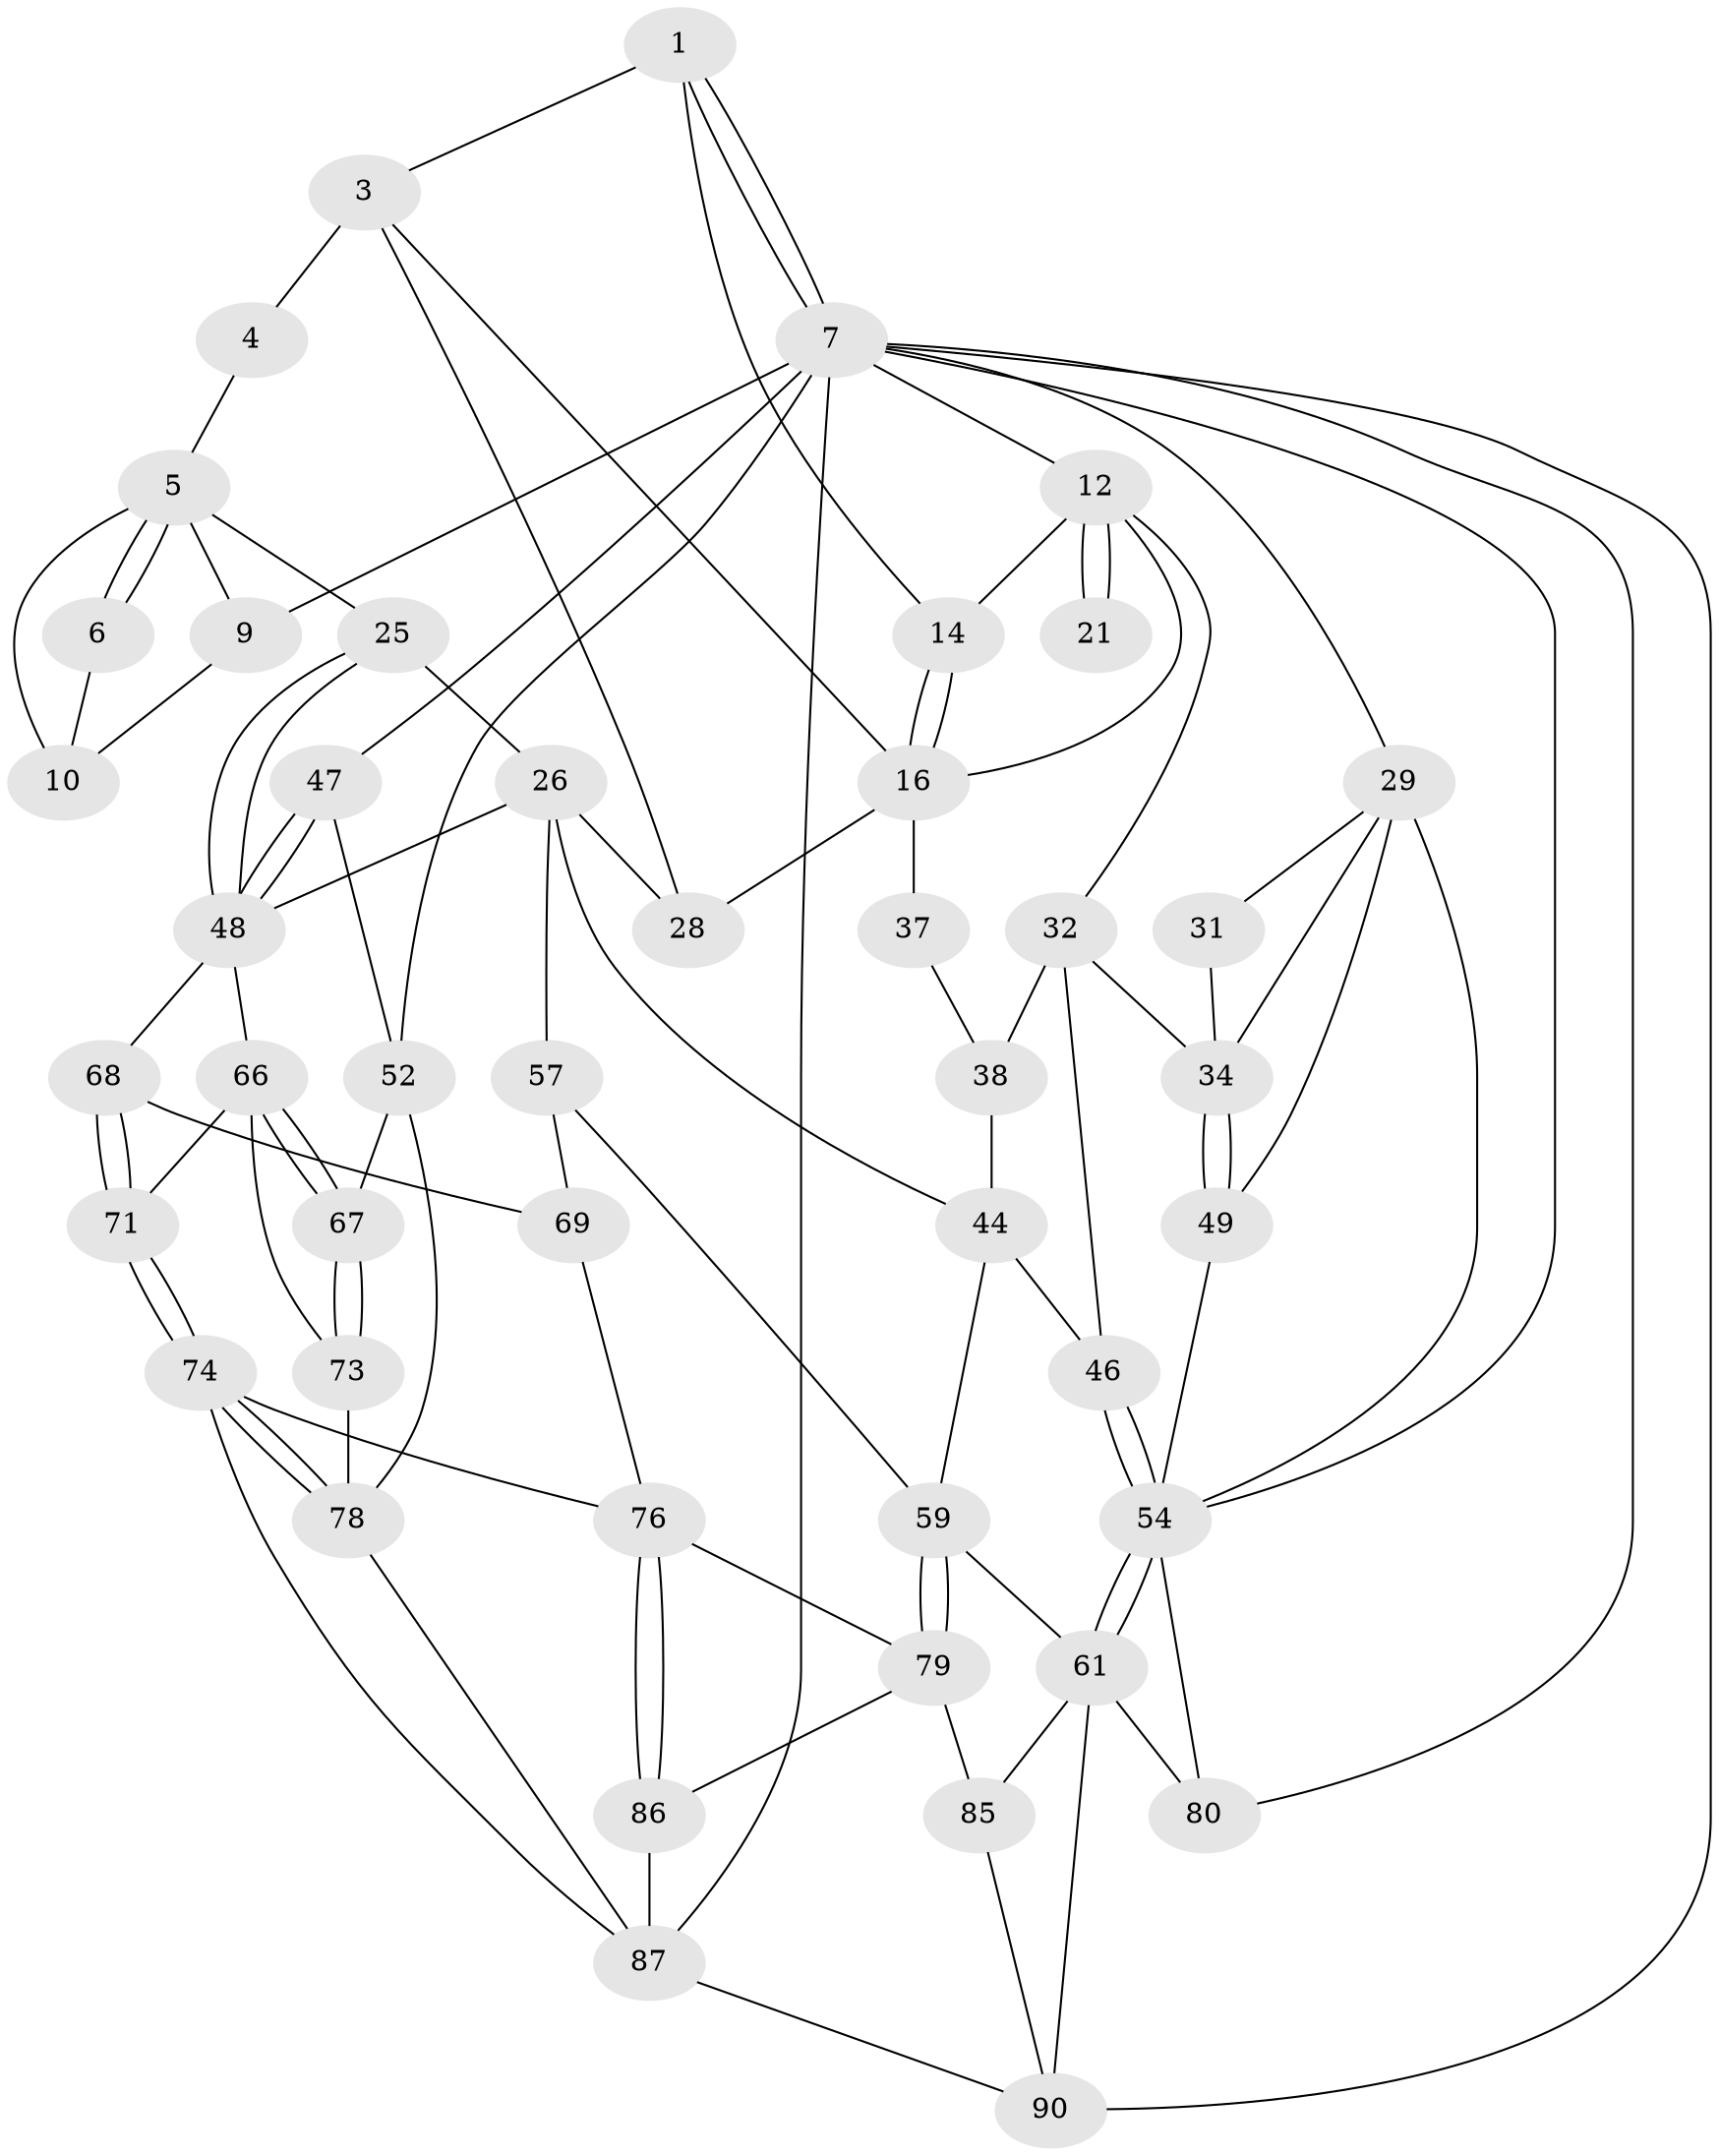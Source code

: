 // original degree distribution, {3: 0.03260869565217391, 4: 0.2391304347826087, 5: 0.4891304347826087, 6: 0.2391304347826087}
// Generated by graph-tools (version 1.1) at 2025/21/03/04/25 18:21:06]
// undirected, 46 vertices, 101 edges
graph export_dot {
graph [start="1"]
  node [color=gray90,style=filled];
  1 [pos="+0.9344042498944355+0",super="+2"];
  3 [pos="+0.6258529486378611+0",super="+15"];
  4 [pos="+0.7032318799445919+0.06773205107912798"];
  5 [pos="+0.7607071428658269+0.06032158298349574",super="+22"];
  6 [pos="+0.8913708066571043+0"];
  7 [pos="+1+0",super="+51+11+8"];
  9 [pos="+0.9127492972579089+0.11548087429416098"];
  10 [pos="+0.8541598641614643+0.08770284339127099"];
  12 [pos="+0.2968496009443504+0",super="+13"];
  14 [pos="+0.47490567869704425+0"];
  16 [pos="+0.5015292305317925+0",super="+17"];
  21 [pos="+0.26255816374787855+0"];
  25 [pos="+0.7881596313516519+0.3651751217490788"];
  26 [pos="+0.7806467546315708+0.36479744538147596",super="+62+27"];
  28 [pos="+0.6362132395389285+0.2438091719243971"];
  29 [pos="+0+0.1699918555500934",super="+30+50"];
  31 [pos="+0.09876873325898321+0.04082132277219685"];
  32 [pos="+0.2569727708844076+0.06232649102402537",super="+33"];
  34 [pos="+0.1755265803428409+0.2944311986331989",super="+35"];
  37 [pos="+0.41547307208541456+0.18525195342774337",super="+39"];
  38 [pos="+0.38791531971071797+0.1987511852634325",super="+40"];
  44 [pos="+0.5109310183683586+0.38580471422879276",super="+45"];
  46 [pos="+0.26800088084618257+0.41273960374395297"];
  47 [pos="+1+0.3941914596696454"];
  48 [pos="+0.8085687524810897+0.37625487004858316",super="+63"];
  49 [pos="+0.027908134092696227+0.4766945799754393"];
  52 [pos="+1+0.7602171434600096",super="+53"];
  54 [pos="+0.24688339275581037+0.623742340220737",super="+55"];
  57 [pos="+0.510623809454866+0.6534252834873145",super="+58"];
  59 [pos="+0.4988580908606359+0.6617054246104876",super="+60"];
  61 [pos="+0.45081797955346103+0.6762713033968488",super="+81"];
  66 [pos="+0.8452225966737241+0.6613897292110605",super="+70"];
  67 [pos="+1+0.6589242013607145"];
  68 [pos="+0.705554082951323+0.7091976542312538"];
  69 [pos="+0.6926110116489558+0.7151335895992913"];
  71 [pos="+0.7992166803247239+0.7217525495658391"];
  73 [pos="+0.9248426408229604+0.768969845832678"];
  74 [pos="+0.8121487785087276+0.8359319905277729",super="+75"];
  76 [pos="+0.7217558947997166+0.8475077730452715",super="+77"];
  78 [pos="+0.9219913169169883+0.7805138657313335",super="+83"];
  79 [pos="+0.6174847475744215+0.8181519186589635",super="+84"];
  80 [pos="+0+1"];
  85 [pos="+0.5750815690006386+0.8974044016711629"];
  86 [pos="+0.6854895038759272+0.9100253595748128"];
  87 [pos="+0.89425499012359+0.9230916024063602",super="+88"];
  90 [pos="+0.7027577486735382+1",super="+91"];
  1 -- 7;
  1 -- 7;
  1 -- 3;
  1 -- 14;
  3 -- 4 [weight=2];
  3 -- 16;
  3 -- 28;
  4 -- 5;
  5 -- 6;
  5 -- 6;
  5 -- 9;
  5 -- 10;
  5 -- 25;
  6 -- 10;
  7 -- 52;
  7 -- 87;
  7 -- 90;
  7 -- 80;
  7 -- 12;
  7 -- 29;
  7 -- 9;
  7 -- 47;
  7 -- 54;
  9 -- 10;
  12 -- 21 [weight=2];
  12 -- 21;
  12 -- 32;
  12 -- 14;
  12 -- 16;
  14 -- 16;
  14 -- 16;
  16 -- 37 [weight=2];
  16 -- 28;
  25 -- 26;
  25 -- 48;
  25 -- 48;
  26 -- 57 [weight=2];
  26 -- 28;
  26 -- 44;
  26 -- 48;
  29 -- 31;
  29 -- 49;
  29 -- 54;
  29 -- 34;
  31 -- 34;
  32 -- 38 [weight=2];
  32 -- 34;
  32 -- 46;
  34 -- 49;
  34 -- 49;
  37 -- 38 [weight=2];
  38 -- 44;
  44 -- 46;
  44 -- 59;
  46 -- 54;
  46 -- 54;
  47 -- 48;
  47 -- 48;
  47 -- 52;
  48 -- 68;
  48 -- 66;
  49 -- 54;
  52 -- 67;
  52 -- 78;
  54 -- 61;
  54 -- 61;
  54 -- 80;
  57 -- 59;
  57 -- 69;
  59 -- 79;
  59 -- 79;
  59 -- 61;
  61 -- 80;
  61 -- 90;
  61 -- 85;
  66 -- 67;
  66 -- 67;
  66 -- 73;
  66 -- 71;
  67 -- 73;
  67 -- 73;
  68 -- 69;
  68 -- 71;
  68 -- 71;
  69 -- 76;
  71 -- 74;
  71 -- 74;
  73 -- 78;
  74 -- 78;
  74 -- 78;
  74 -- 76;
  74 -- 87;
  76 -- 86;
  76 -- 86;
  76 -- 79;
  78 -- 87;
  79 -- 85;
  79 -- 86;
  85 -- 90;
  86 -- 87;
  87 -- 90;
}
